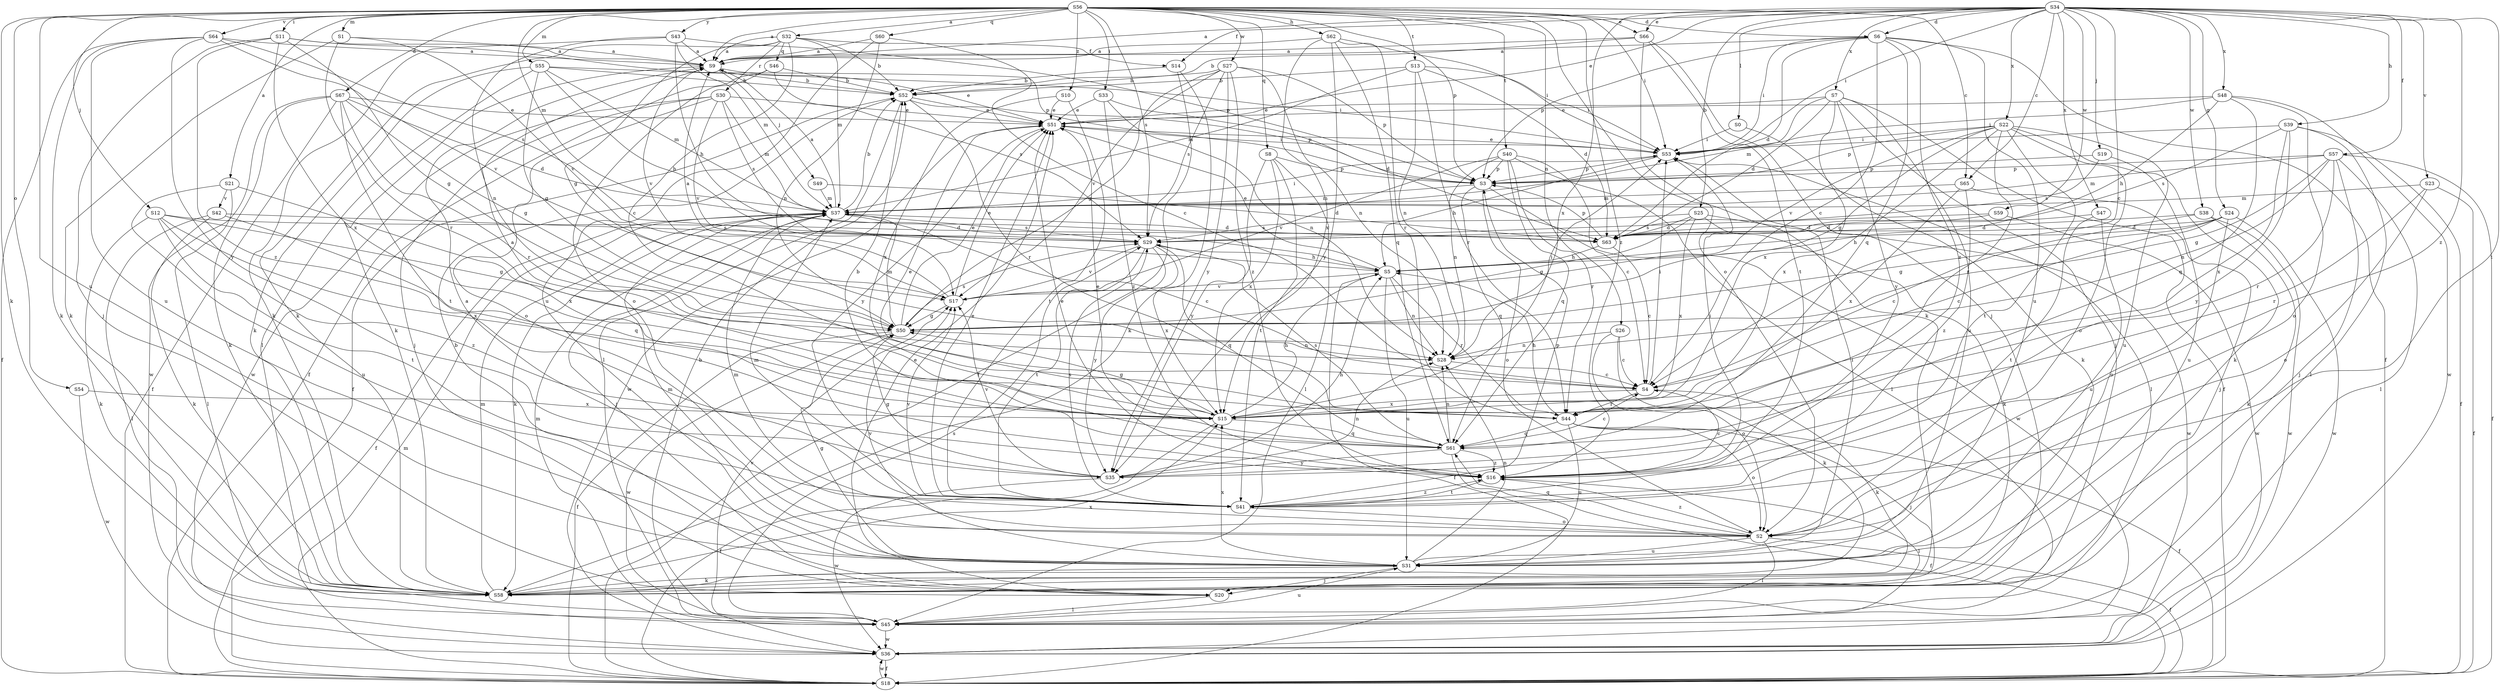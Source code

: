 strict digraph  {
S56;
S34;
S32;
S21;
S9;
S25;
S52;
S65;
S4;
S67;
S6;
S63;
S66;
S51;
S57;
S14;
S18;
S24;
S50;
S62;
S39;
S5;
S11;
S33;
S53;
S12;
S19;
S49;
S20;
S58;
S0;
S45;
S55;
S1;
S37;
S26;
S28;
S54;
S2;
S3;
S60;
S8;
S46;
S61;
S30;
S44;
S29;
S13;
S40;
S41;
S31;
S64;
S23;
S42;
S17;
S27;
S38;
S59;
S36;
S47;
S7;
S22;
S48;
S15;
S43;
S35;
S10;
S16;
S56 -> S32  [label=a];
S56 -> S21  [label=a];
S56 -> S9  [label=a];
S56 -> S65  [label=c];
S56 -> S67  [label=d];
S56 -> S6  [label=d];
S56 -> S66  [label=e];
S56 -> S62  [label=h];
S56 -> S11  [label=i];
S56 -> S33  [label=i];
S56 -> S53  [label=i];
S56 -> S12  [label=j];
S56 -> S58  [label=k];
S56 -> S55  [label=m];
S56 -> S1  [label=m];
S56 -> S37  [label=m];
S56 -> S26  [label=n];
S56 -> S54  [label=o];
S56 -> S2  [label=o];
S56 -> S3  [label=p];
S56 -> S60  [label=q];
S56 -> S8  [label=q];
S56 -> S29  [label=s];
S56 -> S13  [label=t];
S56 -> S40  [label=t];
S56 -> S31  [label=u];
S56 -> S64  [label=v];
S56 -> S27  [label=w];
S56 -> S43  [label=y];
S56 -> S10  [label=z];
S56 -> S16  [label=z];
S34 -> S9  [label=a];
S34 -> S25  [label=b];
S34 -> S65  [label=c];
S34 -> S4  [label=c];
S34 -> S6  [label=d];
S34 -> S66  [label=e];
S34 -> S51  [label=e];
S34 -> S57  [label=f];
S34 -> S14  [label=f];
S34 -> S24  [label=g];
S34 -> S39  [label=h];
S34 -> S53  [label=i];
S34 -> S19  [label=j];
S34 -> S0  [label=l];
S34 -> S41  [label=t];
S34 -> S23  [label=v];
S34 -> S38  [label=w];
S34 -> S59  [label=w];
S34 -> S47  [label=x];
S34 -> S7  [label=x];
S34 -> S22  [label=x];
S34 -> S48  [label=x];
S34 -> S15  [label=x];
S34 -> S16  [label=z];
S32 -> S9  [label=a];
S32 -> S52  [label=b];
S32 -> S4  [label=c];
S32 -> S14  [label=f];
S32 -> S50  [label=g];
S32 -> S58  [label=k];
S32 -> S37  [label=m];
S32 -> S46  [label=q];
S32 -> S30  [label=r];
S21 -> S45  [label=l];
S21 -> S31  [label=u];
S21 -> S42  [label=v];
S21 -> S15  [label=x];
S9 -> S52  [label=b];
S9 -> S51  [label=e];
S9 -> S49  [label=j];
S9 -> S58  [label=k];
S9 -> S17  [label=v];
S25 -> S63  [label=d];
S25 -> S50  [label=g];
S25 -> S58  [label=k];
S25 -> S29  [label=s];
S25 -> S36  [label=w];
S25 -> S15  [label=x];
S52 -> S51  [label=e];
S52 -> S18  [label=f];
S52 -> S45  [label=l];
S52 -> S3  [label=p];
S52 -> S44  [label=r];
S65 -> S20  [label=j];
S65 -> S37  [label=m];
S65 -> S15  [label=x];
S65 -> S16  [label=z];
S4 -> S53  [label=i];
S4 -> S58  [label=k];
S4 -> S44  [label=r];
S4 -> S15  [label=x];
S67 -> S63  [label=d];
S67 -> S51  [label=e];
S67 -> S18  [label=f];
S67 -> S50  [label=g];
S67 -> S58  [label=k];
S67 -> S44  [label=r];
S67 -> S41  [label=t];
S67 -> S36  [label=w];
S6 -> S9  [label=a];
S6 -> S4  [label=c];
S6 -> S63  [label=d];
S6 -> S18  [label=f];
S6 -> S53  [label=i];
S6 -> S3  [label=p];
S6 -> S61  [label=q];
S6 -> S31  [label=u];
S6 -> S16  [label=z];
S63 -> S4  [label=c];
S63 -> S5  [label=h];
S63 -> S3  [label=p];
S66 -> S9  [label=a];
S66 -> S52  [label=b];
S66 -> S20  [label=j];
S66 -> S58  [label=k];
S66 -> S41  [label=t];
S51 -> S53  [label=i];
S51 -> S36  [label=w];
S51 -> S35  [label=y];
S57 -> S18  [label=f];
S57 -> S50  [label=g];
S57 -> S20  [label=j];
S57 -> S45  [label=l];
S57 -> S37  [label=m];
S57 -> S28  [label=n];
S57 -> S3  [label=p];
S57 -> S44  [label=r];
S14 -> S52  [label=b];
S14 -> S18  [label=f];
S14 -> S58  [label=k];
S18 -> S37  [label=m];
S18 -> S36  [label=w];
S24 -> S4  [label=c];
S24 -> S63  [label=d];
S24 -> S50  [label=g];
S24 -> S5  [label=h];
S24 -> S2  [label=o];
S24 -> S36  [label=w];
S50 -> S51  [label=e];
S50 -> S18  [label=f];
S50 -> S37  [label=m];
S50 -> S28  [label=n];
S50 -> S29  [label=s];
S50 -> S36  [label=w];
S62 -> S9  [label=a];
S62 -> S53  [label=i];
S62 -> S61  [label=q];
S62 -> S44  [label=r];
S62 -> S15  [label=x];
S62 -> S35  [label=y];
S39 -> S18  [label=f];
S39 -> S53  [label=i];
S39 -> S45  [label=l];
S39 -> S29  [label=s];
S39 -> S15  [label=x];
S39 -> S35  [label=y];
S5 -> S51  [label=e];
S5 -> S18  [label=f];
S5 -> S28  [label=n];
S5 -> S44  [label=r];
S5 -> S31  [label=u];
S5 -> S17  [label=v];
S11 -> S9  [label=a];
S11 -> S50  [label=g];
S11 -> S20  [label=j];
S11 -> S3  [label=p];
S11 -> S15  [label=x];
S11 -> S16  [label=z];
S33 -> S63  [label=d];
S33 -> S51  [label=e];
S33 -> S28  [label=n];
S33 -> S16  [label=z];
S53 -> S51  [label=e];
S53 -> S5  [label=h];
S53 -> S45  [label=l];
S53 -> S3  [label=p];
S12 -> S63  [label=d];
S12 -> S50  [label=g];
S12 -> S58  [label=k];
S12 -> S41  [label=t];
S12 -> S15  [label=x];
S12 -> S16  [label=z];
S19 -> S3  [label=p];
S19 -> S29  [label=s];
S19 -> S31  [label=u];
S49 -> S63  [label=d];
S49 -> S37  [label=m];
S20 -> S52  [label=b];
S20 -> S51  [label=e];
S20 -> S45  [label=l];
S58 -> S37  [label=m];
S58 -> S15  [label=x];
S0 -> S53  [label=i];
S0 -> S58  [label=k];
S45 -> S52  [label=b];
S45 -> S37  [label=m];
S45 -> S29  [label=s];
S45 -> S31  [label=u];
S45 -> S17  [label=v];
S45 -> S36  [label=w];
S55 -> S52  [label=b];
S55 -> S50  [label=g];
S55 -> S5  [label=h];
S55 -> S53  [label=i];
S55 -> S58  [label=k];
S55 -> S45  [label=l];
S55 -> S37  [label=m];
S1 -> S9  [label=a];
S1 -> S58  [label=k];
S1 -> S44  [label=r];
S1 -> S17  [label=v];
S37 -> S9  [label=a];
S37 -> S52  [label=b];
S37 -> S4  [label=c];
S37 -> S63  [label=d];
S37 -> S18  [label=f];
S37 -> S53  [label=i];
S37 -> S20  [label=j];
S37 -> S58  [label=k];
S37 -> S29  [label=s];
S26 -> S4  [label=c];
S26 -> S58  [label=k];
S26 -> S28  [label=n];
S26 -> S2  [label=o];
S28 -> S4  [label=c];
S28 -> S53  [label=i];
S54 -> S36  [label=w];
S54 -> S15  [label=x];
S2 -> S9  [label=a];
S2 -> S18  [label=f];
S2 -> S45  [label=l];
S2 -> S37  [label=m];
S2 -> S61  [label=q];
S2 -> S31  [label=u];
S2 -> S16  [label=z];
S3 -> S37  [label=m];
S3 -> S2  [label=o];
S3 -> S61  [label=q];
S3 -> S36  [label=w];
S60 -> S9  [label=a];
S60 -> S4  [label=c];
S60 -> S28  [label=n];
S60 -> S31  [label=u];
S8 -> S45  [label=l];
S8 -> S3  [label=p];
S8 -> S41  [label=t];
S8 -> S15  [label=x];
S8 -> S35  [label=y];
S46 -> S52  [label=b];
S46 -> S18  [label=f];
S46 -> S2  [label=o];
S46 -> S29  [label=s];
S61 -> S52  [label=b];
S61 -> S4  [label=c];
S61 -> S51  [label=e];
S61 -> S18  [label=f];
S61 -> S28  [label=n];
S61 -> S29  [label=s];
S61 -> S35  [label=y];
S61 -> S16  [label=z];
S30 -> S51  [label=e];
S30 -> S20  [label=j];
S30 -> S37  [label=m];
S30 -> S2  [label=o];
S30 -> S29  [label=s];
S30 -> S17  [label=v];
S30 -> S36  [label=w];
S44 -> S18  [label=f];
S44 -> S5  [label=h];
S44 -> S20  [label=j];
S44 -> S2  [label=o];
S44 -> S61  [label=q];
S44 -> S31  [label=u];
S29 -> S5  [label=h];
S29 -> S61  [label=q];
S29 -> S41  [label=t];
S29 -> S17  [label=v];
S29 -> S15  [label=x];
S29 -> S35  [label=y];
S13 -> S52  [label=b];
S13 -> S63  [label=d];
S13 -> S53  [label=i];
S13 -> S37  [label=m];
S13 -> S28  [label=n];
S13 -> S44  [label=r];
S40 -> S4  [label=c];
S40 -> S45  [label=l];
S40 -> S28  [label=n];
S40 -> S3  [label=p];
S40 -> S61  [label=q];
S40 -> S44  [label=r];
S40 -> S17  [label=v];
S41 -> S51  [label=e];
S41 -> S37  [label=m];
S41 -> S2  [label=o];
S41 -> S3  [label=p];
S41 -> S29  [label=s];
S41 -> S17  [label=v];
S41 -> S16  [label=z];
S31 -> S50  [label=g];
S31 -> S53  [label=i];
S31 -> S20  [label=j];
S31 -> S58  [label=k];
S31 -> S37  [label=m];
S31 -> S28  [label=n];
S31 -> S17  [label=v];
S31 -> S15  [label=x];
S64 -> S9  [label=a];
S64 -> S18  [label=f];
S64 -> S58  [label=k];
S64 -> S29  [label=s];
S64 -> S31  [label=u];
S64 -> S17  [label=v];
S64 -> S35  [label=y];
S23 -> S18  [label=f];
S23 -> S37  [label=m];
S23 -> S2  [label=o];
S23 -> S44  [label=r];
S42 -> S58  [label=k];
S42 -> S45  [label=l];
S42 -> S61  [label=q];
S42 -> S29  [label=s];
S17 -> S9  [label=a];
S17 -> S51  [label=e];
S17 -> S50  [label=g];
S27 -> S52  [label=b];
S27 -> S50  [label=g];
S27 -> S28  [label=n];
S27 -> S3  [label=p];
S27 -> S29  [label=s];
S27 -> S17  [label=v];
S27 -> S35  [label=y];
S27 -> S16  [label=z];
S38 -> S4  [label=c];
S38 -> S63  [label=d];
S38 -> S58  [label=k];
S38 -> S36  [label=w];
S59 -> S63  [label=d];
S59 -> S29  [label=s];
S59 -> S36  [label=w];
S36 -> S18  [label=f];
S47 -> S63  [label=d];
S47 -> S41  [label=t];
S47 -> S31  [label=u];
S7 -> S63  [label=d];
S7 -> S51  [label=e];
S7 -> S18  [label=f];
S7 -> S20  [label=j];
S7 -> S37  [label=m];
S7 -> S31  [label=u];
S7 -> S15  [label=x];
S7 -> S35  [label=y];
S22 -> S50  [label=g];
S22 -> S53  [label=i];
S22 -> S58  [label=k];
S22 -> S2  [label=o];
S22 -> S3  [label=p];
S22 -> S44  [label=r];
S22 -> S41  [label=t];
S22 -> S31  [label=u];
S22 -> S17  [label=v];
S22 -> S15  [label=x];
S48 -> S51  [label=e];
S48 -> S5  [label=h];
S48 -> S53  [label=i];
S48 -> S2  [label=o];
S48 -> S61  [label=q];
S48 -> S36  [label=w];
S15 -> S9  [label=a];
S15 -> S51  [label=e];
S15 -> S18  [label=f];
S15 -> S50  [label=g];
S15 -> S5  [label=h];
S15 -> S61  [label=q];
S43 -> S9  [label=a];
S43 -> S5  [label=h];
S43 -> S58  [label=k];
S43 -> S37  [label=m];
S43 -> S28  [label=n];
S43 -> S3  [label=p];
S35 -> S50  [label=g];
S35 -> S5  [label=h];
S35 -> S28  [label=n];
S35 -> S17  [label=v];
S35 -> S36  [label=w];
S10 -> S51  [label=e];
S10 -> S41  [label=t];
S10 -> S15  [label=x];
S16 -> S4  [label=c];
S16 -> S51  [label=e];
S16 -> S53  [label=i];
S16 -> S45  [label=l];
S16 -> S41  [label=t];
}
